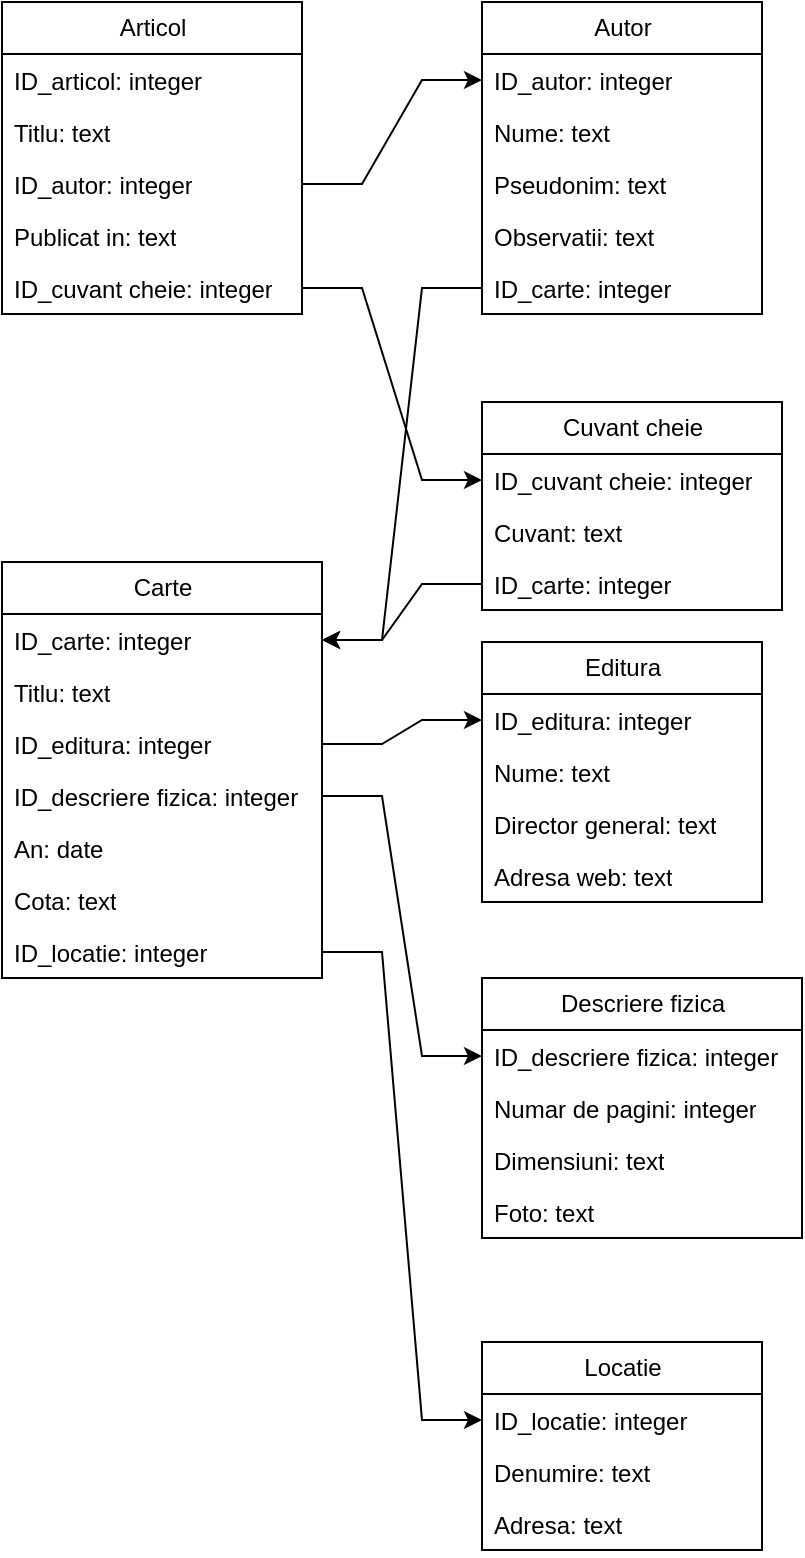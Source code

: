 <mxfile version="20.6.0" type="github">
  <diagram id="7j9e6qcMoSvW-L4ngHR8" name="Page-1">
    <mxGraphModel dx="1422" dy="762" grid="1" gridSize="10" guides="1" tooltips="1" connect="1" arrows="1" fold="1" page="1" pageScale="1" pageWidth="827" pageHeight="1169" math="0" shadow="0">
      <root>
        <mxCell id="0" />
        <mxCell id="1" parent="0" />
        <mxCell id="DSHORu9_n__5ovvNgDv3-1" value="Articol" style="swimlane;fontStyle=0;childLayout=stackLayout;horizontal=1;startSize=26;fillColor=none;horizontalStack=0;resizeParent=1;resizeParentMax=0;resizeLast=0;collapsible=1;marginBottom=0;html=1;" parent="1" vertex="1">
          <mxGeometry x="40" y="80" width="150" height="156" as="geometry" />
        </mxCell>
        <mxCell id="DSHORu9_n__5ovvNgDv3-2" value="ID_articol: integer" style="text;strokeColor=none;fillColor=none;align=left;verticalAlign=top;spacingLeft=4;spacingRight=4;overflow=hidden;rotatable=0;points=[[0,0.5],[1,0.5]];portConstraint=eastwest;whiteSpace=wrap;html=1;" parent="DSHORu9_n__5ovvNgDv3-1" vertex="1">
          <mxGeometry y="26" width="150" height="26" as="geometry" />
        </mxCell>
        <mxCell id="DSHORu9_n__5ovvNgDv3-3" value="Titlu: text" style="text;strokeColor=none;fillColor=none;align=left;verticalAlign=top;spacingLeft=4;spacingRight=4;overflow=hidden;rotatable=0;points=[[0,0.5],[1,0.5]];portConstraint=eastwest;whiteSpace=wrap;html=1;" parent="DSHORu9_n__5ovvNgDv3-1" vertex="1">
          <mxGeometry y="52" width="150" height="26" as="geometry" />
        </mxCell>
        <mxCell id="DSHORu9_n__5ovvNgDv3-4" value="ID_autor: integer" style="text;strokeColor=none;fillColor=none;align=left;verticalAlign=top;spacingLeft=4;spacingRight=4;overflow=hidden;rotatable=0;points=[[0,0.5],[1,0.5]];portConstraint=eastwest;whiteSpace=wrap;html=1;" parent="DSHORu9_n__5ovvNgDv3-1" vertex="1">
          <mxGeometry y="78" width="150" height="26" as="geometry" />
        </mxCell>
        <mxCell id="DSHORu9_n__5ovvNgDv3-5" value="Publicat in: text" style="text;strokeColor=none;fillColor=none;align=left;verticalAlign=top;spacingLeft=4;spacingRight=4;overflow=hidden;rotatable=0;points=[[0,0.5],[1,0.5]];portConstraint=eastwest;whiteSpace=wrap;html=1;" parent="DSHORu9_n__5ovvNgDv3-1" vertex="1">
          <mxGeometry y="104" width="150" height="26" as="geometry" />
        </mxCell>
        <mxCell id="DSHORu9_n__5ovvNgDv3-6" value="ID_cuvant cheie: integer" style="text;strokeColor=none;fillColor=none;align=left;verticalAlign=top;spacingLeft=4;spacingRight=4;overflow=hidden;rotatable=0;points=[[0,0.5],[1,0.5]];portConstraint=eastwest;whiteSpace=wrap;html=1;" parent="DSHORu9_n__5ovvNgDv3-1" vertex="1">
          <mxGeometry y="130" width="150" height="26" as="geometry" />
        </mxCell>
        <mxCell id="DSHORu9_n__5ovvNgDv3-7" value="Carte" style="swimlane;fontStyle=0;childLayout=stackLayout;horizontal=1;startSize=26;fillColor=none;horizontalStack=0;resizeParent=1;resizeParentMax=0;resizeLast=0;collapsible=1;marginBottom=0;html=1;" parent="1" vertex="1">
          <mxGeometry x="40" y="360" width="160" height="208" as="geometry" />
        </mxCell>
        <mxCell id="DSHORu9_n__5ovvNgDv3-8" value="ID_carte: integer" style="text;strokeColor=none;fillColor=none;align=left;verticalAlign=top;spacingLeft=4;spacingRight=4;overflow=hidden;rotatable=0;points=[[0,0.5],[1,0.5]];portConstraint=eastwest;whiteSpace=wrap;html=1;" parent="DSHORu9_n__5ovvNgDv3-7" vertex="1">
          <mxGeometry y="26" width="160" height="26" as="geometry" />
        </mxCell>
        <mxCell id="DSHORu9_n__5ovvNgDv3-9" value="Titlu: text" style="text;strokeColor=none;fillColor=none;align=left;verticalAlign=top;spacingLeft=4;spacingRight=4;overflow=hidden;rotatable=0;points=[[0,0.5],[1,0.5]];portConstraint=eastwest;whiteSpace=wrap;html=1;" parent="DSHORu9_n__5ovvNgDv3-7" vertex="1">
          <mxGeometry y="52" width="160" height="26" as="geometry" />
        </mxCell>
        <mxCell id="DSHORu9_n__5ovvNgDv3-10" value="ID_editura: integer" style="text;strokeColor=none;fillColor=none;align=left;verticalAlign=top;spacingLeft=4;spacingRight=4;overflow=hidden;rotatable=0;points=[[0,0.5],[1,0.5]];portConstraint=eastwest;whiteSpace=wrap;html=1;" parent="DSHORu9_n__5ovvNgDv3-7" vertex="1">
          <mxGeometry y="78" width="160" height="26" as="geometry" />
        </mxCell>
        <mxCell id="DSHORu9_n__5ovvNgDv3-11" value="ID_descriere fizica: integer" style="text;strokeColor=none;fillColor=none;align=left;verticalAlign=top;spacingLeft=4;spacingRight=4;overflow=hidden;rotatable=0;points=[[0,0.5],[1,0.5]];portConstraint=eastwest;whiteSpace=wrap;html=1;" parent="DSHORu9_n__5ovvNgDv3-7" vertex="1">
          <mxGeometry y="104" width="160" height="26" as="geometry" />
        </mxCell>
        <mxCell id="DSHORu9_n__5ovvNgDv3-12" value="An: date" style="text;strokeColor=none;fillColor=none;align=left;verticalAlign=top;spacingLeft=4;spacingRight=4;overflow=hidden;rotatable=0;points=[[0,0.5],[1,0.5]];portConstraint=eastwest;whiteSpace=wrap;html=1;" parent="DSHORu9_n__5ovvNgDv3-7" vertex="1">
          <mxGeometry y="130" width="160" height="26" as="geometry" />
        </mxCell>
        <mxCell id="DSHORu9_n__5ovvNgDv3-13" value="Cota: text" style="text;strokeColor=none;fillColor=none;align=left;verticalAlign=top;spacingLeft=4;spacingRight=4;overflow=hidden;rotatable=0;points=[[0,0.5],[1,0.5]];portConstraint=eastwest;whiteSpace=wrap;html=1;" parent="DSHORu9_n__5ovvNgDv3-7" vertex="1">
          <mxGeometry y="156" width="160" height="26" as="geometry" />
        </mxCell>
        <mxCell id="DSHORu9_n__5ovvNgDv3-14" value="ID_locatie: integer" style="text;strokeColor=none;fillColor=none;align=left;verticalAlign=top;spacingLeft=4;spacingRight=4;overflow=hidden;rotatable=0;points=[[0,0.5],[1,0.5]];portConstraint=eastwest;whiteSpace=wrap;html=1;" parent="DSHORu9_n__5ovvNgDv3-7" vertex="1">
          <mxGeometry y="182" width="160" height="26" as="geometry" />
        </mxCell>
        <mxCell id="DSHORu9_n__5ovvNgDv3-15" value="Autor" style="swimlane;fontStyle=0;childLayout=stackLayout;horizontal=1;startSize=26;fillColor=none;horizontalStack=0;resizeParent=1;resizeParentMax=0;resizeLast=0;collapsible=1;marginBottom=0;html=1;" parent="1" vertex="1">
          <mxGeometry x="280" y="80" width="140" height="156" as="geometry" />
        </mxCell>
        <mxCell id="DSHORu9_n__5ovvNgDv3-16" value="ID_autor: integer" style="text;strokeColor=none;fillColor=none;align=left;verticalAlign=top;spacingLeft=4;spacingRight=4;overflow=hidden;rotatable=0;points=[[0,0.5],[1,0.5]];portConstraint=eastwest;whiteSpace=wrap;html=1;" parent="DSHORu9_n__5ovvNgDv3-15" vertex="1">
          <mxGeometry y="26" width="140" height="26" as="geometry" />
        </mxCell>
        <mxCell id="DSHORu9_n__5ovvNgDv3-17" value="Nume: text" style="text;strokeColor=none;fillColor=none;align=left;verticalAlign=top;spacingLeft=4;spacingRight=4;overflow=hidden;rotatable=0;points=[[0,0.5],[1,0.5]];portConstraint=eastwest;whiteSpace=wrap;html=1;" parent="DSHORu9_n__5ovvNgDv3-15" vertex="1">
          <mxGeometry y="52" width="140" height="26" as="geometry" />
        </mxCell>
        <mxCell id="DSHORu9_n__5ovvNgDv3-18" value="Pseudonim: text" style="text;strokeColor=none;fillColor=none;align=left;verticalAlign=top;spacingLeft=4;spacingRight=4;overflow=hidden;rotatable=0;points=[[0,0.5],[1,0.5]];portConstraint=eastwest;whiteSpace=wrap;html=1;" parent="DSHORu9_n__5ovvNgDv3-15" vertex="1">
          <mxGeometry y="78" width="140" height="26" as="geometry" />
        </mxCell>
        <mxCell id="DSHORu9_n__5ovvNgDv3-19" value="Observatii: text" style="text;strokeColor=none;fillColor=none;align=left;verticalAlign=top;spacingLeft=4;spacingRight=4;overflow=hidden;rotatable=0;points=[[0,0.5],[1,0.5]];portConstraint=eastwest;whiteSpace=wrap;html=1;" parent="DSHORu9_n__5ovvNgDv3-15" vertex="1">
          <mxGeometry y="104" width="140" height="26" as="geometry" />
        </mxCell>
        <mxCell id="DSHORu9_n__5ovvNgDv3-20" value="ID_carte: integer" style="text;strokeColor=none;fillColor=none;align=left;verticalAlign=top;spacingLeft=4;spacingRight=4;overflow=hidden;rotatable=0;points=[[0,0.5],[1,0.5]];portConstraint=eastwest;whiteSpace=wrap;html=1;" parent="DSHORu9_n__5ovvNgDv3-15" vertex="1">
          <mxGeometry y="130" width="140" height="26" as="geometry" />
        </mxCell>
        <mxCell id="DSHORu9_n__5ovvNgDv3-21" value="Cuvant cheie" style="swimlane;fontStyle=0;childLayout=stackLayout;horizontal=1;startSize=26;fillColor=none;horizontalStack=0;resizeParent=1;resizeParentMax=0;resizeLast=0;collapsible=1;marginBottom=0;html=1;" parent="1" vertex="1">
          <mxGeometry x="280" y="280" width="150" height="104" as="geometry" />
        </mxCell>
        <mxCell id="DSHORu9_n__5ovvNgDv3-22" value="ID_cuvant cheie: integer" style="text;strokeColor=none;fillColor=none;align=left;verticalAlign=top;spacingLeft=4;spacingRight=4;overflow=hidden;rotatable=0;points=[[0,0.5],[1,0.5]];portConstraint=eastwest;whiteSpace=wrap;html=1;" parent="DSHORu9_n__5ovvNgDv3-21" vertex="1">
          <mxGeometry y="26" width="150" height="26" as="geometry" />
        </mxCell>
        <mxCell id="DSHORu9_n__5ovvNgDv3-23" value="Cuvant: text" style="text;strokeColor=none;fillColor=none;align=left;verticalAlign=top;spacingLeft=4;spacingRight=4;overflow=hidden;rotatable=0;points=[[0,0.5],[1,0.5]];portConstraint=eastwest;whiteSpace=wrap;html=1;" parent="DSHORu9_n__5ovvNgDv3-21" vertex="1">
          <mxGeometry y="52" width="150" height="26" as="geometry" />
        </mxCell>
        <mxCell id="DSHORu9_n__5ovvNgDv3-24" value="ID_carte: integer" style="text;strokeColor=none;fillColor=none;align=left;verticalAlign=top;spacingLeft=4;spacingRight=4;overflow=hidden;rotatable=0;points=[[0,0.5],[1,0.5]];portConstraint=eastwest;whiteSpace=wrap;html=1;" parent="DSHORu9_n__5ovvNgDv3-21" vertex="1">
          <mxGeometry y="78" width="150" height="26" as="geometry" />
        </mxCell>
        <mxCell id="DSHORu9_n__5ovvNgDv3-25" value="Editura" style="swimlane;fontStyle=0;childLayout=stackLayout;horizontal=1;startSize=26;fillColor=none;horizontalStack=0;resizeParent=1;resizeParentMax=0;resizeLast=0;collapsible=1;marginBottom=0;html=1;" parent="1" vertex="1">
          <mxGeometry x="280" y="400" width="140" height="130" as="geometry" />
        </mxCell>
        <mxCell id="DSHORu9_n__5ovvNgDv3-26" value="ID_editura: integer" style="text;strokeColor=none;fillColor=none;align=left;verticalAlign=top;spacingLeft=4;spacingRight=4;overflow=hidden;rotatable=0;points=[[0,0.5],[1,0.5]];portConstraint=eastwest;whiteSpace=wrap;html=1;" parent="DSHORu9_n__5ovvNgDv3-25" vertex="1">
          <mxGeometry y="26" width="140" height="26" as="geometry" />
        </mxCell>
        <mxCell id="DSHORu9_n__5ovvNgDv3-27" value="Nume: text" style="text;strokeColor=none;fillColor=none;align=left;verticalAlign=top;spacingLeft=4;spacingRight=4;overflow=hidden;rotatable=0;points=[[0,0.5],[1,0.5]];portConstraint=eastwest;whiteSpace=wrap;html=1;" parent="DSHORu9_n__5ovvNgDv3-25" vertex="1">
          <mxGeometry y="52" width="140" height="26" as="geometry" />
        </mxCell>
        <mxCell id="DSHORu9_n__5ovvNgDv3-28" value="Director general: text" style="text;strokeColor=none;fillColor=none;align=left;verticalAlign=top;spacingLeft=4;spacingRight=4;overflow=hidden;rotatable=0;points=[[0,0.5],[1,0.5]];portConstraint=eastwest;whiteSpace=wrap;html=1;" parent="DSHORu9_n__5ovvNgDv3-25" vertex="1">
          <mxGeometry y="78" width="140" height="26" as="geometry" />
        </mxCell>
        <mxCell id="DSHORu9_n__5ovvNgDv3-29" value="Adresa web: text" style="text;strokeColor=none;fillColor=none;align=left;verticalAlign=top;spacingLeft=4;spacingRight=4;overflow=hidden;rotatable=0;points=[[0,0.5],[1,0.5]];portConstraint=eastwest;whiteSpace=wrap;html=1;" parent="DSHORu9_n__5ovvNgDv3-25" vertex="1">
          <mxGeometry y="104" width="140" height="26" as="geometry" />
        </mxCell>
        <mxCell id="DSHORu9_n__5ovvNgDv3-30" value="Descriere fizica" style="swimlane;fontStyle=0;childLayout=stackLayout;horizontal=1;startSize=26;fillColor=none;horizontalStack=0;resizeParent=1;resizeParentMax=0;resizeLast=0;collapsible=1;marginBottom=0;html=1;" parent="1" vertex="1">
          <mxGeometry x="280" y="568" width="160" height="130" as="geometry" />
        </mxCell>
        <mxCell id="DSHORu9_n__5ovvNgDv3-31" value="ID_descriere fizica: integer" style="text;strokeColor=none;fillColor=none;align=left;verticalAlign=top;spacingLeft=4;spacingRight=4;overflow=hidden;rotatable=0;points=[[0,0.5],[1,0.5]];portConstraint=eastwest;whiteSpace=wrap;html=1;" parent="DSHORu9_n__5ovvNgDv3-30" vertex="1">
          <mxGeometry y="26" width="160" height="26" as="geometry" />
        </mxCell>
        <mxCell id="DSHORu9_n__5ovvNgDv3-32" value="Numar de pagini: integer" style="text;strokeColor=none;fillColor=none;align=left;verticalAlign=top;spacingLeft=4;spacingRight=4;overflow=hidden;rotatable=0;points=[[0,0.5],[1,0.5]];portConstraint=eastwest;whiteSpace=wrap;html=1;" parent="DSHORu9_n__5ovvNgDv3-30" vertex="1">
          <mxGeometry y="52" width="160" height="26" as="geometry" />
        </mxCell>
        <mxCell id="DSHORu9_n__5ovvNgDv3-33" value="Dimensiuni: text" style="text;strokeColor=none;fillColor=none;align=left;verticalAlign=top;spacingLeft=4;spacingRight=4;overflow=hidden;rotatable=0;points=[[0,0.5],[1,0.5]];portConstraint=eastwest;whiteSpace=wrap;html=1;" parent="DSHORu9_n__5ovvNgDv3-30" vertex="1">
          <mxGeometry y="78" width="160" height="26" as="geometry" />
        </mxCell>
        <mxCell id="DSHORu9_n__5ovvNgDv3-34" value="Foto: text" style="text;strokeColor=none;fillColor=none;align=left;verticalAlign=top;spacingLeft=4;spacingRight=4;overflow=hidden;rotatable=0;points=[[0,0.5],[1,0.5]];portConstraint=eastwest;whiteSpace=wrap;html=1;" parent="DSHORu9_n__5ovvNgDv3-30" vertex="1">
          <mxGeometry y="104" width="160" height="26" as="geometry" />
        </mxCell>
        <mxCell id="DSHORu9_n__5ovvNgDv3-35" value="Locatie" style="swimlane;fontStyle=0;childLayout=stackLayout;horizontal=1;startSize=26;fillColor=none;horizontalStack=0;resizeParent=1;resizeParentMax=0;resizeLast=0;collapsible=1;marginBottom=0;html=1;" parent="1" vertex="1">
          <mxGeometry x="280" y="750" width="140" height="104" as="geometry" />
        </mxCell>
        <mxCell id="DSHORu9_n__5ovvNgDv3-36" value="ID_locatie: integer" style="text;strokeColor=none;fillColor=none;align=left;verticalAlign=top;spacingLeft=4;spacingRight=4;overflow=hidden;rotatable=0;points=[[0,0.5],[1,0.5]];portConstraint=eastwest;whiteSpace=wrap;html=1;" parent="DSHORu9_n__5ovvNgDv3-35" vertex="1">
          <mxGeometry y="26" width="140" height="26" as="geometry" />
        </mxCell>
        <mxCell id="DSHORu9_n__5ovvNgDv3-37" value="Denumire: text" style="text;strokeColor=none;fillColor=none;align=left;verticalAlign=top;spacingLeft=4;spacingRight=4;overflow=hidden;rotatable=0;points=[[0,0.5],[1,0.5]];portConstraint=eastwest;whiteSpace=wrap;html=1;" parent="DSHORu9_n__5ovvNgDv3-35" vertex="1">
          <mxGeometry y="52" width="140" height="26" as="geometry" />
        </mxCell>
        <mxCell id="DSHORu9_n__5ovvNgDv3-38" value="Adresa: text" style="text;strokeColor=none;fillColor=none;align=left;verticalAlign=top;spacingLeft=4;spacingRight=4;overflow=hidden;rotatable=0;points=[[0,0.5],[1,0.5]];portConstraint=eastwest;whiteSpace=wrap;html=1;" parent="DSHORu9_n__5ovvNgDv3-35" vertex="1">
          <mxGeometry y="78" width="140" height="26" as="geometry" />
        </mxCell>
        <mxCell id="DSHORu9_n__5ovvNgDv3-39" style="edgeStyle=entityRelationEdgeStyle;rounded=0;orthogonalLoop=1;jettySize=auto;html=1;entryX=0;entryY=0.5;entryDx=0;entryDy=0;" parent="1" source="DSHORu9_n__5ovvNgDv3-4" target="DSHORu9_n__5ovvNgDv3-16" edge="1">
          <mxGeometry relative="1" as="geometry" />
        </mxCell>
        <mxCell id="DSHORu9_n__5ovvNgDv3-40" style="edgeStyle=entityRelationEdgeStyle;rounded=0;orthogonalLoop=1;jettySize=auto;html=1;entryX=0;entryY=0.5;entryDx=0;entryDy=0;" parent="1" source="DSHORu9_n__5ovvNgDv3-6" target="DSHORu9_n__5ovvNgDv3-22" edge="1">
          <mxGeometry relative="1" as="geometry" />
        </mxCell>
        <mxCell id="DSHORu9_n__5ovvNgDv3-41" style="edgeStyle=entityRelationEdgeStyle;rounded=0;orthogonalLoop=1;jettySize=auto;html=1;entryX=1;entryY=0.5;entryDx=0;entryDy=0;" parent="1" source="DSHORu9_n__5ovvNgDv3-20" target="DSHORu9_n__5ovvNgDv3-8" edge="1">
          <mxGeometry relative="1" as="geometry" />
        </mxCell>
        <mxCell id="DSHORu9_n__5ovvNgDv3-42" style="edgeStyle=entityRelationEdgeStyle;rounded=0;orthogonalLoop=1;jettySize=auto;html=1;entryX=0;entryY=0.5;entryDx=0;entryDy=0;" parent="1" source="DSHORu9_n__5ovvNgDv3-10" target="DSHORu9_n__5ovvNgDv3-26" edge="1">
          <mxGeometry relative="1" as="geometry" />
        </mxCell>
        <mxCell id="DSHORu9_n__5ovvNgDv3-43" style="edgeStyle=entityRelationEdgeStyle;rounded=0;orthogonalLoop=1;jettySize=auto;html=1;entryX=0;entryY=0.5;entryDx=0;entryDy=0;" parent="1" source="DSHORu9_n__5ovvNgDv3-11" target="DSHORu9_n__5ovvNgDv3-31" edge="1">
          <mxGeometry relative="1" as="geometry" />
        </mxCell>
        <mxCell id="DSHORu9_n__5ovvNgDv3-44" style="edgeStyle=entityRelationEdgeStyle;rounded=0;orthogonalLoop=1;jettySize=auto;html=1;entryX=0;entryY=0.5;entryDx=0;entryDy=0;" parent="1" source="DSHORu9_n__5ovvNgDv3-14" target="DSHORu9_n__5ovvNgDv3-36" edge="1">
          <mxGeometry relative="1" as="geometry" />
        </mxCell>
        <mxCell id="DSHORu9_n__5ovvNgDv3-45" style="edgeStyle=entityRelationEdgeStyle;rounded=0;orthogonalLoop=1;jettySize=auto;html=1;entryX=1;entryY=0.5;entryDx=0;entryDy=0;" parent="1" source="DSHORu9_n__5ovvNgDv3-24" target="DSHORu9_n__5ovvNgDv3-8" edge="1">
          <mxGeometry relative="1" as="geometry" />
        </mxCell>
      </root>
    </mxGraphModel>
  </diagram>
</mxfile>
